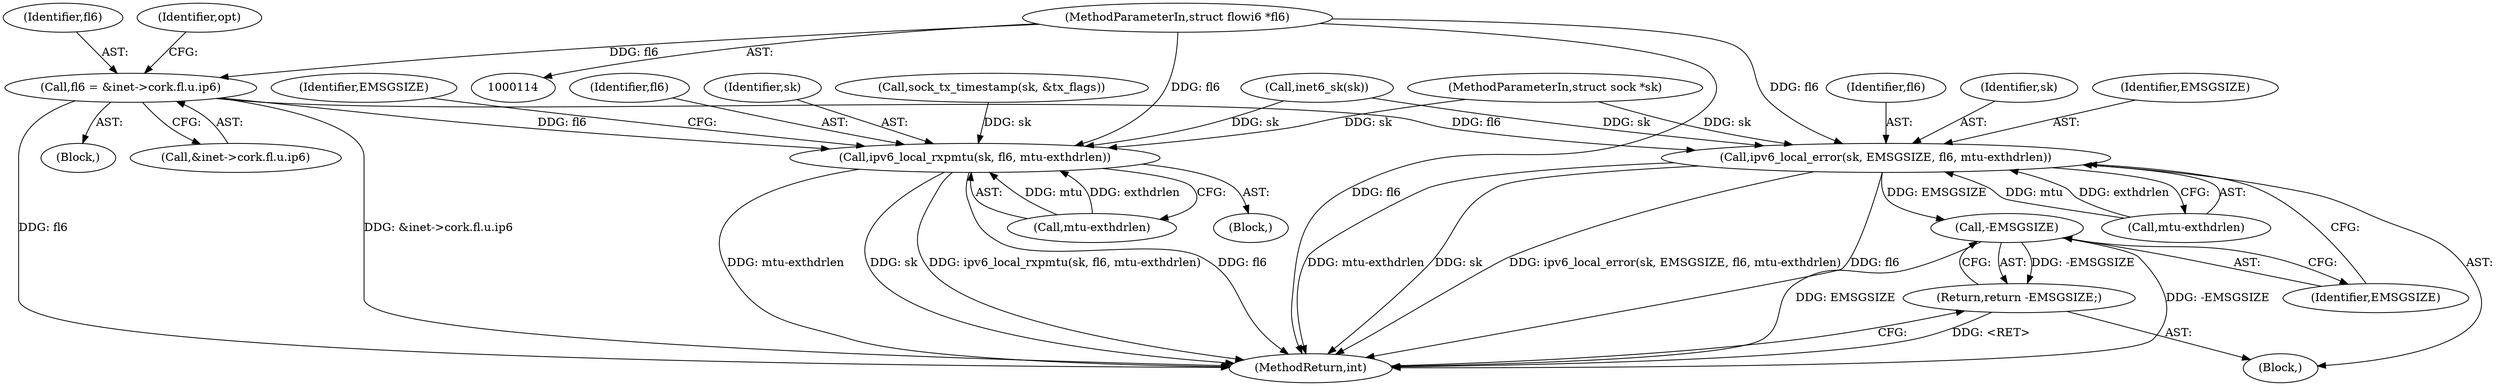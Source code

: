 digraph "0_linux_87c48fa3b4630905f98268dde838ee43626a060c_0@pointer" {
"1000516" [label="(Call,fl6 = &inet->cork.fl.u.ip6)"];
"1000123" [label="(MethodParameterIn,struct flowi6 *fl6)"];
"1000603" [label="(Call,ipv6_local_error(sk, EMSGSIZE, fl6, mtu-exthdrlen))"];
"1000611" [label="(Call,-EMSGSIZE)"];
"1000610" [label="(Return,return -EMSGSIZE;)"];
"1000656" [label="(Call,ipv6_local_rxpmtu(sk, fl6, mtu-exthdrlen))"];
"1000656" [label="(Call,ipv6_local_rxpmtu(sk, fl6, mtu-exthdrlen))"];
"1000658" [label="(Identifier,fl6)"];
"1000612" [label="(Identifier,EMSGSIZE)"];
"1000517" [label="(Identifier,fl6)"];
"1000657" [label="(Identifier,sk)"];
"1000655" [label="(Block,)"];
"1000611" [label="(Call,-EMSGSIZE)"];
"1000123" [label="(MethodParameterIn,struct flowi6 *fl6)"];
"1000516" [label="(Call,fl6 = &inet->cork.fl.u.ip6)"];
"1000136" [label="(Call,inet6_sk(sk))"];
"1000529" [label="(Identifier,opt)"];
"1000606" [label="(Identifier,fl6)"];
"1000610" [label="(Return,return -EMSGSIZE;)"];
"1000602" [label="(Block,)"];
"1000622" [label="(Call,sock_tx_timestamp(sk, &tx_flags))"];
"1000607" [label="(Call,mtu-exthdrlen)"];
"1000508" [label="(Block,)"];
"1000518" [label="(Call,&inet->cork.fl.u.ip6)"];
"1000115" [label="(MethodParameterIn,struct sock *sk)"];
"1001339" [label="(MethodReturn,int)"];
"1000604" [label="(Identifier,sk)"];
"1000603" [label="(Call,ipv6_local_error(sk, EMSGSIZE, fl6, mtu-exthdrlen))"];
"1000659" [label="(Call,mtu-exthdrlen)"];
"1000605" [label="(Identifier,EMSGSIZE)"];
"1000664" [label="(Identifier,EMSGSIZE)"];
"1000516" -> "1000508"  [label="AST: "];
"1000516" -> "1000518"  [label="CFG: "];
"1000517" -> "1000516"  [label="AST: "];
"1000518" -> "1000516"  [label="AST: "];
"1000529" -> "1000516"  [label="CFG: "];
"1000516" -> "1001339"  [label="DDG: &inet->cork.fl.u.ip6"];
"1000516" -> "1001339"  [label="DDG: fl6"];
"1000123" -> "1000516"  [label="DDG: fl6"];
"1000516" -> "1000603"  [label="DDG: fl6"];
"1000516" -> "1000656"  [label="DDG: fl6"];
"1000123" -> "1000114"  [label="AST: "];
"1000123" -> "1001339"  [label="DDG: fl6"];
"1000123" -> "1000603"  [label="DDG: fl6"];
"1000123" -> "1000656"  [label="DDG: fl6"];
"1000603" -> "1000602"  [label="AST: "];
"1000603" -> "1000607"  [label="CFG: "];
"1000604" -> "1000603"  [label="AST: "];
"1000605" -> "1000603"  [label="AST: "];
"1000606" -> "1000603"  [label="AST: "];
"1000607" -> "1000603"  [label="AST: "];
"1000612" -> "1000603"  [label="CFG: "];
"1000603" -> "1001339"  [label="DDG: mtu-exthdrlen"];
"1000603" -> "1001339"  [label="DDG: sk"];
"1000603" -> "1001339"  [label="DDG: ipv6_local_error(sk, EMSGSIZE, fl6, mtu-exthdrlen)"];
"1000603" -> "1001339"  [label="DDG: fl6"];
"1000136" -> "1000603"  [label="DDG: sk"];
"1000115" -> "1000603"  [label="DDG: sk"];
"1000607" -> "1000603"  [label="DDG: mtu"];
"1000607" -> "1000603"  [label="DDG: exthdrlen"];
"1000603" -> "1000611"  [label="DDG: EMSGSIZE"];
"1000611" -> "1000610"  [label="AST: "];
"1000611" -> "1000612"  [label="CFG: "];
"1000612" -> "1000611"  [label="AST: "];
"1000610" -> "1000611"  [label="CFG: "];
"1000611" -> "1001339"  [label="DDG: -EMSGSIZE"];
"1000611" -> "1001339"  [label="DDG: EMSGSIZE"];
"1000611" -> "1000610"  [label="DDG: -EMSGSIZE"];
"1000610" -> "1000602"  [label="AST: "];
"1001339" -> "1000610"  [label="CFG: "];
"1000610" -> "1001339"  [label="DDG: <RET>"];
"1000656" -> "1000655"  [label="AST: "];
"1000656" -> "1000659"  [label="CFG: "];
"1000657" -> "1000656"  [label="AST: "];
"1000658" -> "1000656"  [label="AST: "];
"1000659" -> "1000656"  [label="AST: "];
"1000664" -> "1000656"  [label="CFG: "];
"1000656" -> "1001339"  [label="DDG: ipv6_local_rxpmtu(sk, fl6, mtu-exthdrlen)"];
"1000656" -> "1001339"  [label="DDG: fl6"];
"1000656" -> "1001339"  [label="DDG: mtu-exthdrlen"];
"1000656" -> "1001339"  [label="DDG: sk"];
"1000622" -> "1000656"  [label="DDG: sk"];
"1000136" -> "1000656"  [label="DDG: sk"];
"1000115" -> "1000656"  [label="DDG: sk"];
"1000659" -> "1000656"  [label="DDG: mtu"];
"1000659" -> "1000656"  [label="DDG: exthdrlen"];
}
